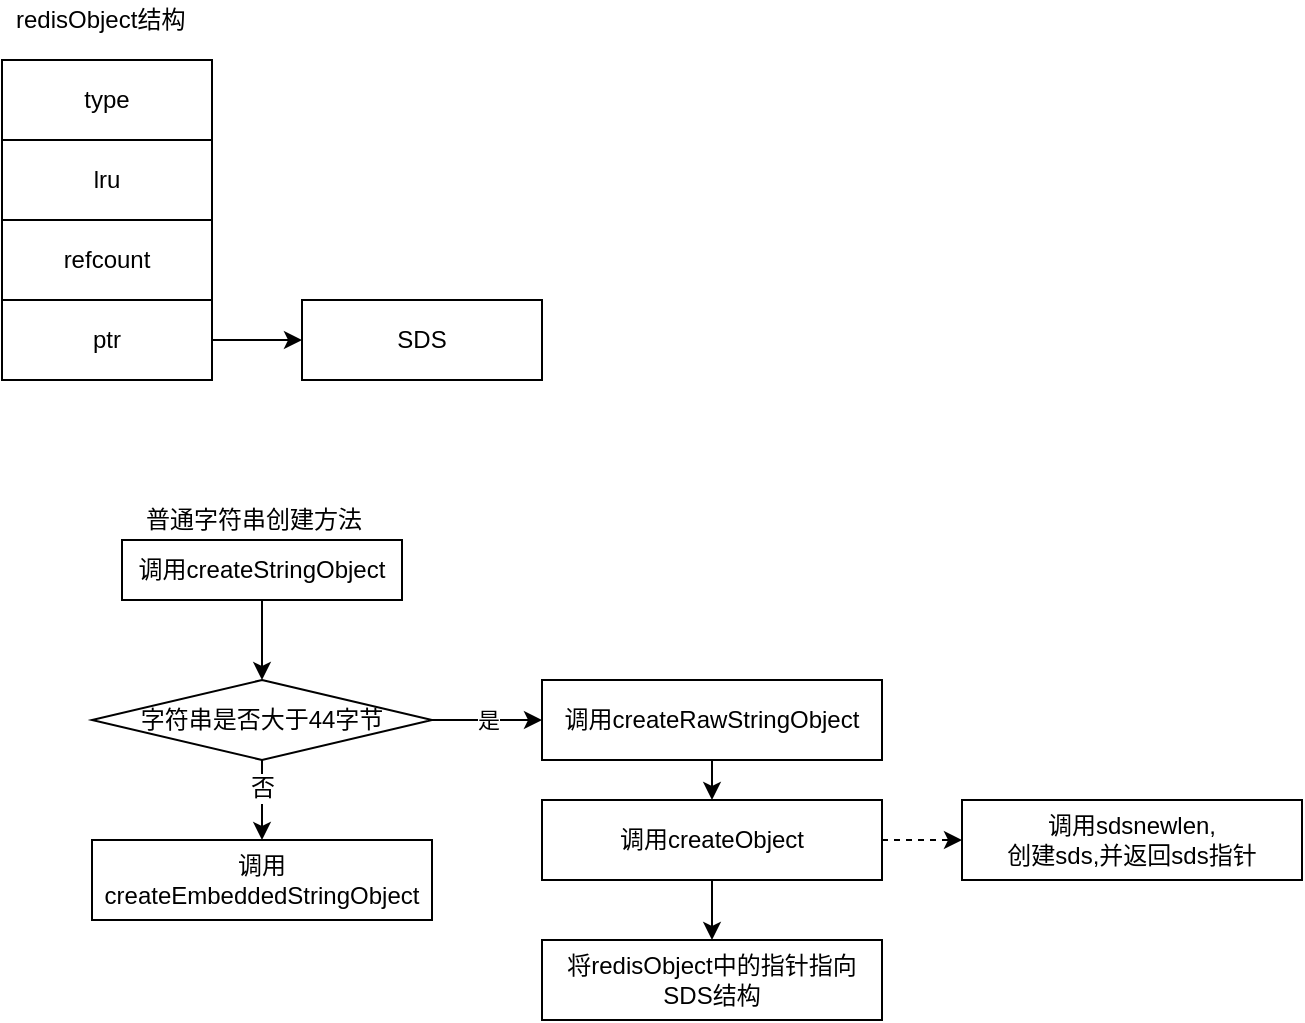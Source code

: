 <mxfile version="12.2.4" pages="1"><diagram id="z9QNlh0oRJYlZvFGGb2r" name="Page-1"><mxGraphModel dx="444" dy="308" grid="1" gridSize="10" guides="1" tooltips="1" connect="1" arrows="1" fold="1" page="1" pageScale="1" pageWidth="827" pageHeight="1169" math="0" shadow="0"><root><mxCell id="0"/><mxCell id="1" parent="0"/><mxCell id="18" value="" style="group" parent="1" vertex="1" connectable="0"><mxGeometry x="10" y="10" width="270" height="190" as="geometry"/></mxCell><mxCell id="3" value="redisObject结构" style="text;html=1;resizable=0;points=[];autosize=1;align=left;verticalAlign=top;spacingTop=-4;" parent="18" vertex="1"><mxGeometry x="5" width="100" height="20" as="geometry"/></mxCell><mxCell id="15" value="" style="group" parent="18" vertex="1" connectable="0"><mxGeometry y="30" width="105" height="160" as="geometry"/></mxCell><mxCell id="11" value="type" style="rounded=0;whiteSpace=wrap;html=1;" parent="15" vertex="1"><mxGeometry width="105" height="40" as="geometry"/></mxCell><mxCell id="12" value="lru" style="rounded=0;whiteSpace=wrap;html=1;" parent="15" vertex="1"><mxGeometry y="40" width="105" height="40" as="geometry"/></mxCell><mxCell id="13" value="refcount" style="rounded=0;whiteSpace=wrap;html=1;" parent="15" vertex="1"><mxGeometry y="80" width="105" height="40" as="geometry"/></mxCell><mxCell id="14" value="ptr" style="rounded=0;whiteSpace=wrap;html=1;" parent="15" vertex="1"><mxGeometry y="120" width="105" height="40" as="geometry"/></mxCell><mxCell id="16" value="SDS" style="rounded=0;whiteSpace=wrap;html=1;" parent="18" vertex="1"><mxGeometry x="150" y="150" width="120" height="40" as="geometry"/></mxCell><mxCell id="17" style="edgeStyle=orthogonalEdgeStyle;rounded=0;orthogonalLoop=1;jettySize=auto;html=1;exitX=1;exitY=0.5;exitDx=0;exitDy=0;entryX=0;entryY=0.5;entryDx=0;entryDy=0;" parent="18" source="14" target="16" edge="1"><mxGeometry relative="1" as="geometry"/></mxCell><mxCell id="22" value="" style="group" parent="1" vertex="1" connectable="0"><mxGeometry x="70" y="260" width="140" height="50" as="geometry"/></mxCell><mxCell id="19" value="调用createStringObject" style="rounded=0;whiteSpace=wrap;html=1;" parent="22" vertex="1"><mxGeometry y="20" width="140" height="30" as="geometry"/></mxCell><mxCell id="21" value="普通字符串创建方法" style="text;html=1;resizable=0;points=[];autosize=1;align=left;verticalAlign=top;spacingTop=-4;" parent="22" vertex="1"><mxGeometry x="10" width="120" height="20" as="geometry"/></mxCell><mxCell id="23" style="edgeStyle=orthogonalEdgeStyle;rounded=0;orthogonalLoop=1;jettySize=auto;html=1;exitX=0.5;exitY=1;exitDx=0;exitDy=0;entryX=0.5;entryY=0;entryDx=0;entryDy=0;" parent="1" source="19" target="24" edge="1"><mxGeometry relative="1" as="geometry"><mxPoint x="145" y="360" as="targetPoint"/></mxGeometry></mxCell><mxCell id="26" style="edgeStyle=orthogonalEdgeStyle;rounded=0;orthogonalLoop=1;jettySize=auto;html=1;exitX=0.5;exitY=1;exitDx=0;exitDy=0;" parent="1" source="24" target="25" edge="1"><mxGeometry relative="1" as="geometry"/></mxCell><mxCell id="28" value="否" style="text;html=1;resizable=0;points=[];align=center;verticalAlign=middle;labelBackgroundColor=#ffffff;" parent="26" vertex="1" connectable="0"><mxGeometry x="-0.303" relative="1" as="geometry"><mxPoint as="offset"/></mxGeometry></mxCell><mxCell id="30" value="是" style="edgeStyle=orthogonalEdgeStyle;rounded=0;orthogonalLoop=1;jettySize=auto;html=1;exitX=1;exitY=0.5;exitDx=0;exitDy=0;entryX=0;entryY=0.5;entryDx=0;entryDy=0;" parent="1" source="24" target="29" edge="1"><mxGeometry relative="1" as="geometry"/></mxCell><mxCell id="24" value="&lt;span style=&quot;white-space: normal&quot;&gt;字符串是否大于44字节&lt;/span&gt;" style="rhombus;whiteSpace=wrap;html=1;" parent="1" vertex="1"><mxGeometry x="55" y="350" width="170" height="40" as="geometry"/></mxCell><mxCell id="25" value="调用createEmbeddedStringObject" style="rounded=0;whiteSpace=wrap;html=1;" parent="1" vertex="1"><mxGeometry x="55" y="430" width="170" height="40" as="geometry"/></mxCell><mxCell id="32" style="edgeStyle=orthogonalEdgeStyle;rounded=0;orthogonalLoop=1;jettySize=auto;html=1;exitX=0.5;exitY=1;exitDx=0;exitDy=0;entryX=0.5;entryY=0;entryDx=0;entryDy=0;" parent="1" source="29" target="31" edge="1"><mxGeometry relative="1" as="geometry"/></mxCell><mxCell id="29" value="调用createRawStringObject" style="rounded=0;whiteSpace=wrap;html=1;" parent="1" vertex="1"><mxGeometry x="280" y="350" width="170" height="40" as="geometry"/></mxCell><mxCell id="34" style="edgeStyle=orthogonalEdgeStyle;rounded=0;orthogonalLoop=1;jettySize=auto;html=1;exitX=0.5;exitY=1;exitDx=0;exitDy=0;entryX=0.5;entryY=0;entryDx=0;entryDy=0;" parent="1" source="31" target="33" edge="1"><mxGeometry relative="1" as="geometry"/></mxCell><mxCell id="36" style="edgeStyle=orthogonalEdgeStyle;rounded=0;orthogonalLoop=1;jettySize=auto;html=1;exitX=1;exitY=0.5;exitDx=0;exitDy=0;entryX=0;entryY=0.5;entryDx=0;entryDy=0;dashed=1;" parent="1" source="31" target="35" edge="1"><mxGeometry relative="1" as="geometry"/></mxCell><mxCell id="31" value="调用createObject" style="rounded=0;whiteSpace=wrap;html=1;" parent="1" vertex="1"><mxGeometry x="280" y="410" width="170" height="40" as="geometry"/></mxCell><mxCell id="33" value="将redisObject中的指针指向SDS结构" style="rounded=0;whiteSpace=wrap;html=1;" parent="1" vertex="1"><mxGeometry x="280" y="480" width="170" height="40" as="geometry"/></mxCell><mxCell id="35" value="调用sdsnewlen,&lt;br&gt;创建sds,并返回sds指针" style="rounded=0;whiteSpace=wrap;html=1;" parent="1" vertex="1"><mxGeometry x="490" y="410" width="170" height="40" as="geometry"/></mxCell></root></mxGraphModel></diagram></mxfile>